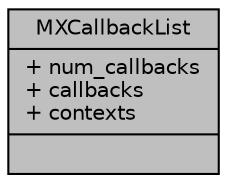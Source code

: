 digraph "MXCallbackList"
{
  edge [fontname="Helvetica",fontsize="10",labelfontname="Helvetica",labelfontsize="10"];
  node [fontname="Helvetica",fontsize="10",shape=record];
  Node1 [label="{MXCallbackList\n|+ num_callbacks\l+ callbacks\l+ contexts\l|}",height=0.2,width=0.4,color="black", fillcolor="grey75", style="filled", fontcolor="black"];
}
